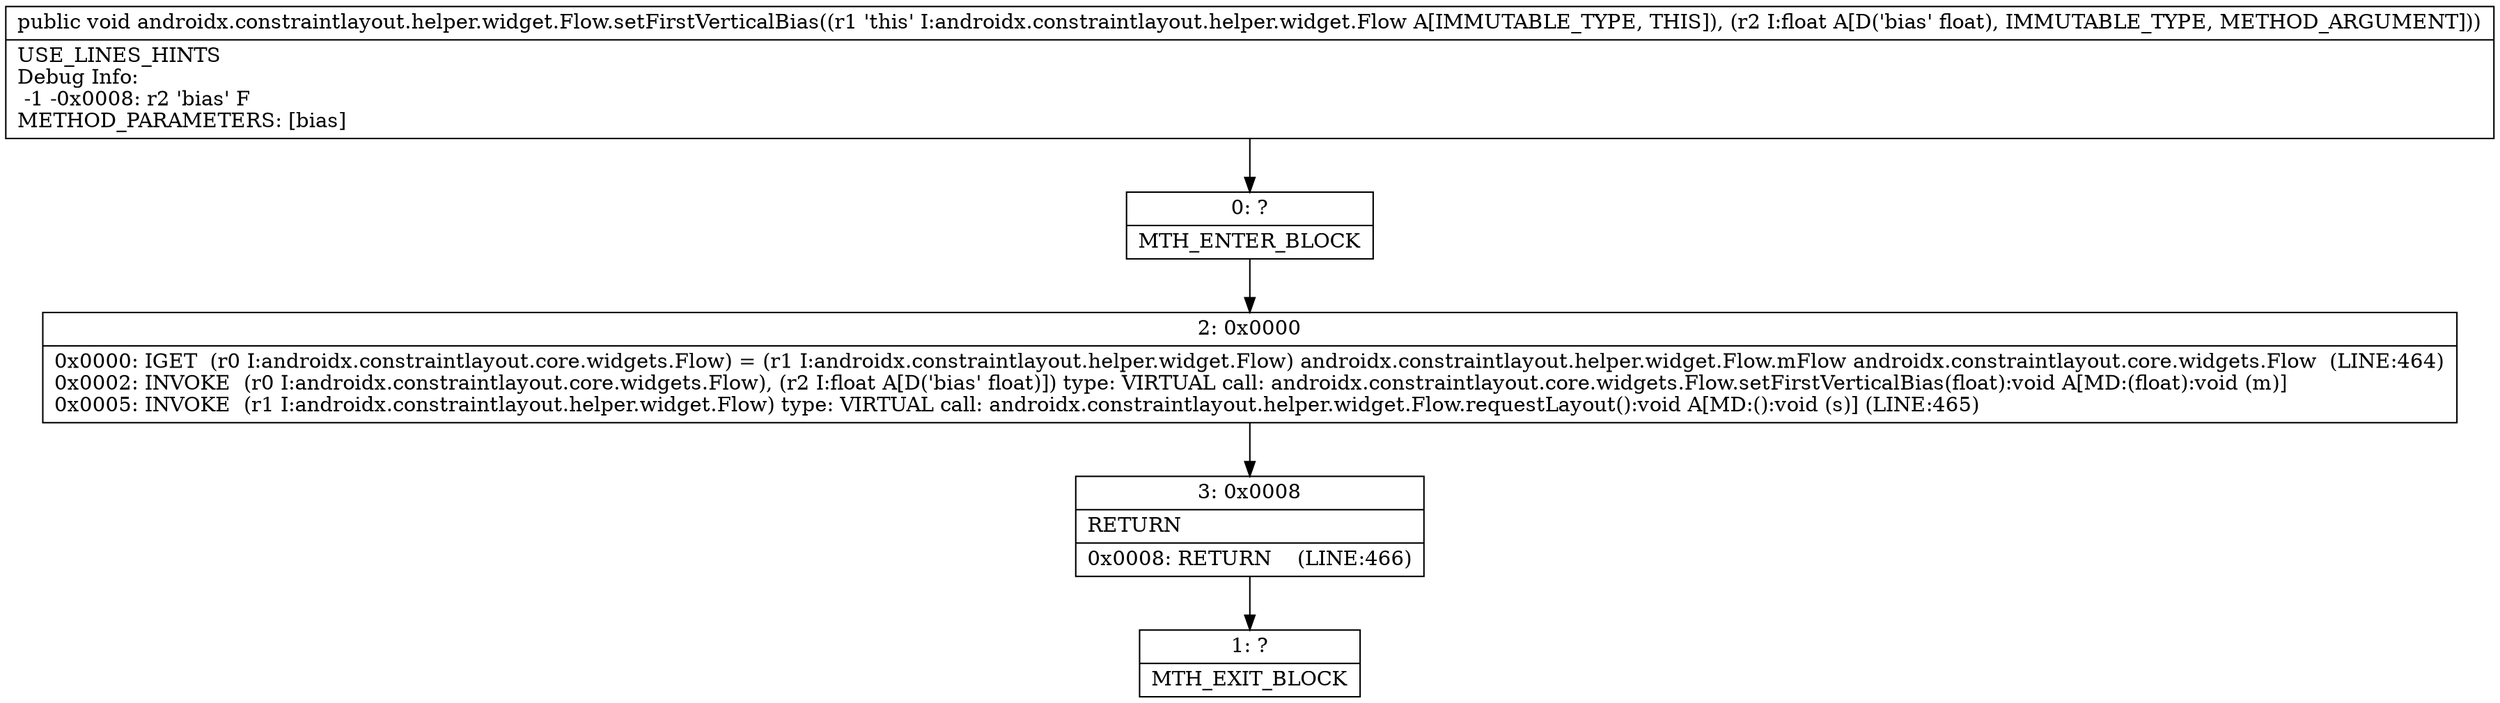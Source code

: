 digraph "CFG forandroidx.constraintlayout.helper.widget.Flow.setFirstVerticalBias(F)V" {
Node_0 [shape=record,label="{0\:\ ?|MTH_ENTER_BLOCK\l}"];
Node_2 [shape=record,label="{2\:\ 0x0000|0x0000: IGET  (r0 I:androidx.constraintlayout.core.widgets.Flow) = (r1 I:androidx.constraintlayout.helper.widget.Flow) androidx.constraintlayout.helper.widget.Flow.mFlow androidx.constraintlayout.core.widgets.Flow  (LINE:464)\l0x0002: INVOKE  (r0 I:androidx.constraintlayout.core.widgets.Flow), (r2 I:float A[D('bias' float)]) type: VIRTUAL call: androidx.constraintlayout.core.widgets.Flow.setFirstVerticalBias(float):void A[MD:(float):void (m)]\l0x0005: INVOKE  (r1 I:androidx.constraintlayout.helper.widget.Flow) type: VIRTUAL call: androidx.constraintlayout.helper.widget.Flow.requestLayout():void A[MD:():void (s)] (LINE:465)\l}"];
Node_3 [shape=record,label="{3\:\ 0x0008|RETURN\l|0x0008: RETURN    (LINE:466)\l}"];
Node_1 [shape=record,label="{1\:\ ?|MTH_EXIT_BLOCK\l}"];
MethodNode[shape=record,label="{public void androidx.constraintlayout.helper.widget.Flow.setFirstVerticalBias((r1 'this' I:androidx.constraintlayout.helper.widget.Flow A[IMMUTABLE_TYPE, THIS]), (r2 I:float A[D('bias' float), IMMUTABLE_TYPE, METHOD_ARGUMENT]))  | USE_LINES_HINTS\lDebug Info:\l  \-1 \-0x0008: r2 'bias' F\lMETHOD_PARAMETERS: [bias]\l}"];
MethodNode -> Node_0;Node_0 -> Node_2;
Node_2 -> Node_3;
Node_3 -> Node_1;
}

